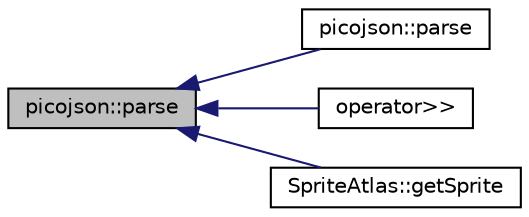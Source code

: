 digraph "picojson::parse"
{
  edge [fontname="Helvetica",fontsize="10",labelfontname="Helvetica",labelfontsize="10"];
  node [fontname="Helvetica",fontsize="10",shape=record];
  rankdir="LR";
  Node131 [label="picojson::parse",height=0.2,width=0.4,color="black", fillcolor="grey75", style="filled", fontcolor="black"];
  Node131 -> Node132 [dir="back",color="midnightblue",fontsize="10",style="solid",fontname="Helvetica"];
  Node132 [label="picojson::parse",height=0.2,width=0.4,color="black", fillcolor="white", style="filled",URL="$namespacepicojson.html#a522ebeba3ce386f1df0aba41ae3b7763"];
  Node131 -> Node133 [dir="back",color="midnightblue",fontsize="10",style="solid",fontname="Helvetica"];
  Node133 [label="operator\>\>",height=0.2,width=0.4,color="black", fillcolor="white", style="filled",URL="$picojson_8h.html#acfc95c2071e57351861cfb83e1ed6491"];
  Node131 -> Node134 [dir="back",color="midnightblue",fontsize="10",style="solid",fontname="Helvetica"];
  Node134 [label="SpriteAtlas::getSprite",height=0.2,width=0.4,color="black", fillcolor="white", style="filled",URL="$class_sprite_atlas.html#a9526869f34f1e50bafc9cdc2d85dbc7c"];
}
